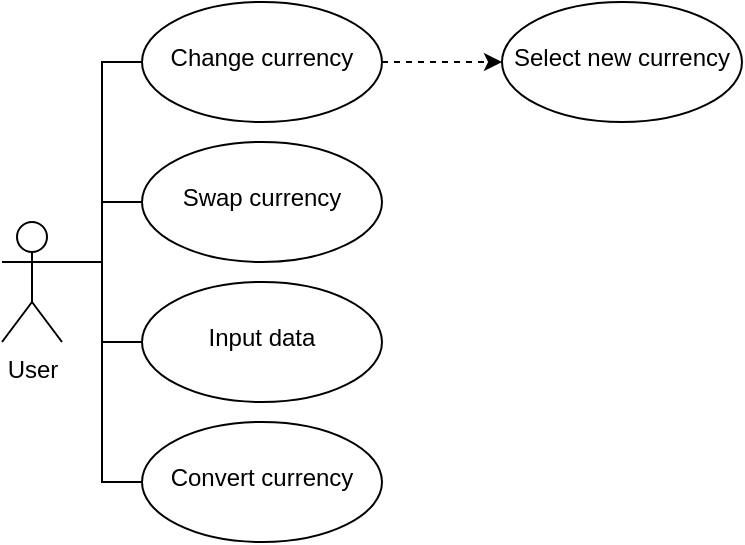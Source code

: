 <mxfile version="16.6.4" type="device" pages="2"><diagram name="use case diagram" id="b5b7bab2-c9e2-2cf4-8b2a-24fd1a2a6d21"><mxGraphModel dx="888" dy="521" grid="1" gridSize="10" guides="1" tooltips="1" connect="1" arrows="1" fold="1" page="1" pageScale="1" pageWidth="827" pageHeight="1169" background="none" math="0" shadow="0"><root><mxCell id="0"/><mxCell id="1" parent="0"/><mxCell id="73OK3gSM0R1UKE9MCT2j-15" value="" style="edgeStyle=orthogonalEdgeStyle;rounded=0;orthogonalLoop=1;jettySize=auto;html=1;endArrow=none;endFill=0;" edge="1" parent="1" source="73OK3gSM0R1UKE9MCT2j-1" target="73OK3gSM0R1UKE9MCT2j-14"><mxGeometry relative="1" as="geometry"><Array as="points"><mxPoint x="130" y="220"/><mxPoint x="130" y="120"/></Array></mxGeometry></mxCell><mxCell id="73OK3gSM0R1UKE9MCT2j-19" value="" style="edgeStyle=orthogonalEdgeStyle;rounded=0;orthogonalLoop=1;jettySize=auto;html=1;endArrow=none;endFill=0;" edge="1" parent="1" source="73OK3gSM0R1UKE9MCT2j-1" target="73OK3gSM0R1UKE9MCT2j-18"><mxGeometry relative="1" as="geometry"><Array as="points"><mxPoint x="130" y="220"/><mxPoint x="130" y="190"/></Array></mxGeometry></mxCell><mxCell id="73OK3gSM0R1UKE9MCT2j-22" style="edgeStyle=orthogonalEdgeStyle;rounded=0;orthogonalLoop=1;jettySize=auto;html=1;exitX=1;exitY=0.333;exitDx=0;exitDy=0;exitPerimeter=0;entryX=0;entryY=0.5;entryDx=0;entryDy=0;endArrow=none;endFill=0;" edge="1" parent="1" source="73OK3gSM0R1UKE9MCT2j-1" target="73OK3gSM0R1UKE9MCT2j-21"><mxGeometry relative="1" as="geometry"/></mxCell><mxCell id="73OK3gSM0R1UKE9MCT2j-25" style="edgeStyle=orthogonalEdgeStyle;rounded=0;orthogonalLoop=1;jettySize=auto;html=1;exitX=1;exitY=0.333;exitDx=0;exitDy=0;exitPerimeter=0;entryX=0;entryY=0.5;entryDx=0;entryDy=0;endArrow=none;endFill=0;" edge="1" parent="1" source="73OK3gSM0R1UKE9MCT2j-1" target="73OK3gSM0R1UKE9MCT2j-23"><mxGeometry relative="1" as="geometry"><Array as="points"><mxPoint x="130" y="220"/><mxPoint x="130" y="330"/></Array></mxGeometry></mxCell><mxCell id="73OK3gSM0R1UKE9MCT2j-1" value="User&lt;br&gt;" style="shape=umlActor;verticalLabelPosition=bottom;verticalAlign=top;html=1;" vertex="1" parent="1"><mxGeometry x="80" y="200" width="30" height="60" as="geometry"/></mxCell><mxCell id="73OK3gSM0R1UKE9MCT2j-17" value="" style="edgeStyle=orthogonalEdgeStyle;rounded=0;orthogonalLoop=1;jettySize=auto;html=1;dashed=1;" edge="1" parent="1" source="73OK3gSM0R1UKE9MCT2j-14" target="73OK3gSM0R1UKE9MCT2j-16"><mxGeometry relative="1" as="geometry"/></mxCell><mxCell id="73OK3gSM0R1UKE9MCT2j-14" value="&lt;br&gt;Change currency" style="ellipse;whiteSpace=wrap;html=1;verticalAlign=top;" vertex="1" parent="1"><mxGeometry x="150" y="90" width="120" height="60" as="geometry"/></mxCell><mxCell id="73OK3gSM0R1UKE9MCT2j-16" value="&lt;br&gt;Select new currency" style="ellipse;whiteSpace=wrap;html=1;verticalAlign=top;" vertex="1" parent="1"><mxGeometry x="330" y="90" width="120" height="60" as="geometry"/></mxCell><mxCell id="73OK3gSM0R1UKE9MCT2j-18" value="&lt;br&gt;Swap currency&lt;br&gt;" style="ellipse;whiteSpace=wrap;html=1;verticalAlign=top;" vertex="1" parent="1"><mxGeometry x="150" y="160" width="120" height="60" as="geometry"/></mxCell><mxCell id="73OK3gSM0R1UKE9MCT2j-21" value="&lt;br&gt;Input data&lt;br&gt;" style="ellipse;whiteSpace=wrap;html=1;verticalAlign=top;" vertex="1" parent="1"><mxGeometry x="150" y="230" width="120" height="60" as="geometry"/></mxCell><mxCell id="73OK3gSM0R1UKE9MCT2j-23" value="&lt;br&gt;Convert currency&lt;br&gt;" style="ellipse;whiteSpace=wrap;html=1;verticalAlign=top;" vertex="1" parent="1"><mxGeometry x="150" y="300" width="120" height="60" as="geometry"/></mxCell></root></mxGraphModel></diagram><diagram id="5HlLoLI9e2FB0i-Kkjx4" name="class diagram"><mxGraphModel dx="710" dy="417" grid="1" gridSize="10" guides="1" tooltips="1" connect="1" arrows="1" fold="1" page="1" pageScale="1" pageWidth="827" pageHeight="1169" math="0" shadow="0"><root><mxCell id="fvHvpyUBBYrXLdH-zt66-0"/><mxCell id="fvHvpyUBBYrXLdH-zt66-1" parent="fvHvpyUBBYrXLdH-zt66-0"/><mxCell id="fvHvpyUBBYrXLdH-zt66-30" value="CurrencyConverter" style="swimlane;fontStyle=1;align=center;verticalAlign=top;childLayout=stackLayout;horizontal=1;startSize=30;horizontalStack=0;resizeParent=1;resizeParentMax=0;resizeLast=0;collapsible=1;marginBottom=0;" vertex="1" parent="fvHvpyUBBYrXLdH-zt66-1"><mxGeometry x="320" y="490" width="400" height="168" as="geometry"><mxRectangle x="320" y="490" width="140" height="30" as="alternateBounds"/></mxGeometry></mxCell><mxCell id="fvHvpyUBBYrXLdH-zt66-31" value="- currency1: string&#10;- currency2: string&#10;- value: double&#10;- allRelations: double[0..10][0..10]" style="text;strokeColor=none;fillColor=none;align=left;verticalAlign=top;spacingLeft=4;spacingRight=4;overflow=hidden;rotatable=0;points=[[0,0.5],[1,0.5]];portConstraint=eastwest;" vertex="1" parent="fvHvpyUBBYrXLdH-zt66-30"><mxGeometry y="30" width="400" height="60" as="geometry"/></mxCell><mxCell id="fvHvpyUBBYrXLdH-zt66-32" value="" style="line;strokeWidth=1;fillColor=none;align=left;verticalAlign=middle;spacingTop=-1;spacingLeft=3;spacingRight=3;rotatable=0;labelPosition=right;points=[];portConstraint=eastwest;" vertex="1" parent="fvHvpyUBBYrXLdH-zt66-30"><mxGeometry y="90" width="400" height="8" as="geometry"/></mxCell><mxCell id="fvHvpyUBBYrXLdH-zt66-33" value="+ swapCurrency(): void&#10;+ changeCurrency(newCurrency1: string, newCurrency2: string): void&#10;+ convertCurrency(): double&#10;+ inputData(currency1: string, currency2: string, value: integer): void&#10;&#10;" style="text;strokeColor=none;fillColor=none;align=left;verticalAlign=top;spacingLeft=4;spacingRight=4;overflow=hidden;rotatable=0;points=[[0,0.5],[1,0.5]];portConstraint=eastwest;" vertex="1" parent="fvHvpyUBBYrXLdH-zt66-30"><mxGeometry y="98" width="400" height="70" as="geometry"/></mxCell></root></mxGraphModel></diagram></mxfile>